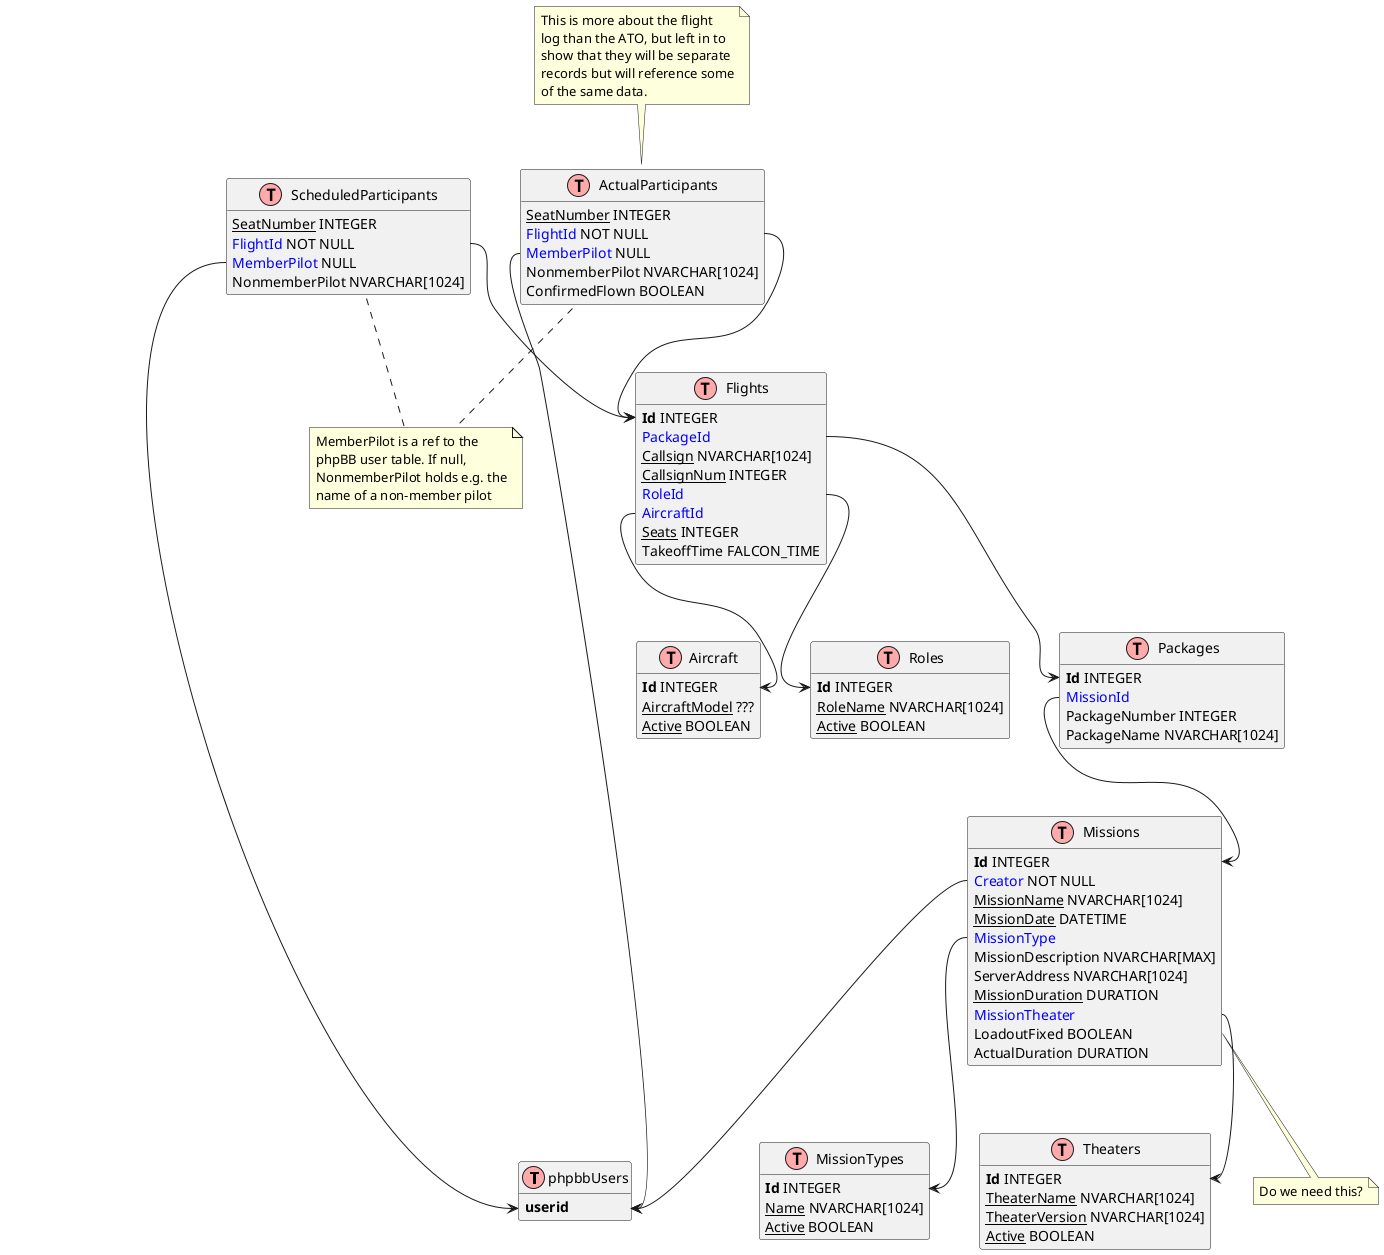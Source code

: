 @startuml
' Taken from https://gist.github.com/QuantumGhost/0955a45383a0b6c0bc24f9654b3cb561
!define Table(name,desc) class name as "desc" << (T,#FFAAAA) >>
' we use bold for primary key
' green color for unique
' and underscore for not_null
!define primary_key(x) <b>x</b>
!define unique(x) <color:green>x</color>
!define not_null(x) <u>x</u>
!define foreign_key(x) <color:blue>x</color>
' other tags available:
' <i></i>
' <back:COLOR></color>, where color is a color name or html color code
' (#FFAACC)
' see: http://plantuml.com/classes.html#More
hide methods
hide stereotypes

' TODO: Add modification/version fields to all of these?
' TODO: Do any of these need an "active"?

Table(phpbbUsers, "phpbbUsers") {
  primary_key(userid)
}

Table(Theaters, "Theaters") {
  primary_key(Id) INTEGER
  not_null(TheaterName) NVARCHAR[1024]
  not_null(TheaterVersion) NVARCHAR[1024]
  not_null(Active) BOOLEAN
}

Table(MissionTypes, "MissionTypes") {
  primary_key(Id) INTEGER
  not_null(Name) NVARCHAR[1024]
  not_null(Active) BOOLEAN
}

Table(Missions, "Missions") {
  primary_key(Id) INTEGER
  foreign_key(Creator) NOT NULL
  not_null(MissionName) NVARCHAR[1024]
  not_null(MissionDate) DATETIME
  foreign_key(MissionType)
  MissionDescription NVARCHAR[MAX]
  ServerAddress NVARCHAR[1024]
  not_null(MissionDuration) DURATION
  foreigh_key(MissionType)
  foreign_key(MissionTheater)
  LoadoutFixed BOOLEAN
  ActualDuration DURATION
}

note as LoadoutNote
Do we need this?
end note

Missions::LoadoutFixed .. LoadoutNote

Missions::Creator --> phpbbUsers::userid
Missions::Theater --> Theaters::Id
Missions::MissionType --> MissionTypes::Id

Table(Packages, "Packages") {
  primary_key(Id) INTEGER
  foreign_key(MissionId)
  PackageNumber INTEGER
  PackageName NVARCHAR[1024]
}

Packages::MissionId --> Missions::Id

Table(Roles, "Roles") {
  primary_key(Id) INTEGER
  not_null(RoleName) NVARCHAR[1024]
  not_null(Active) BOOLEAN
}

Table(Aircraft, "Aircraft") {
  primary_key(Id) INTEGER
  not_null(AircraftModel) ???
  not_null(Active) BOOLEAN
}

Table(Flights, "Flights") {
  primary_key(Id) INTEGER
  foreign_key(PackageId)
  not_null(Callsign) NVARCHAR[1024]
  not_null(CallsignNum) INTEGER
  foreign_key(RoleId)
  foreign_key(AircraftId)
  not_null(Seats) INTEGER
  TakeoffTime FALCON_TIME
}

Flights::PackageId --> Packages::Id
Flights::RoleId --> Roles::Id
Flights::AircraftId --> Aircraft::Id


Table(ScheduledParticipants, "ScheduledParticipants") {
  not_null(SeatNumber) INTEGER
  foreign_key(FlightId) NOT NULL
  foreign_key(MemberPilot) NULL
  NonmemberPilot NVARCHAR[1024]
}

ScheduledParticipants::FlightId --> Flights::Id
ScheduledParticipants::MemberPilot --> phpbbUsers::userid

' Below this point we're into flight log, not ATO

Table(ActualParticipants, "ActualParticipants") {
  not_null(SeatNumber) INTEGER
  foreign_key(FlightId) NOT NULL
  foreign_key(MemberPilot) NULL
  NonmemberPilot NVARCHAR[1024]
  ConfirmedFlown BOOLEAN
}

ActualParticipants::FlightId --> Flights::Id
ActualParticipants::MemberPilot --> phpbbUsers::userid

note as PilotNote
MemberPilot is a ref to the
phpBB user table. If null,
NonmemberPilot holds e.g. the
name of a non-member pilot
end note

ActualParticipants .. PilotNote
ScheduledParticipants .. PilotNote

note as ActualParticipantsNote
This is more about the flight
log than the ATO, but left in to
show that they will be separate
records but will reference some
of the same data.
end note

ActualParticipantsNote .. ActualParticipants

' relationships
' one-to-one relationship
' one to may relationship
' user --> session : "A user may have\n many sessions"
' many to many relationship
' Add mark if you like
' user "1" --> "*" user_group : "A user may be \nin many groups"
' group "1" --> "0..N" user_group : "A group may \ncontain many users"

@enduml
